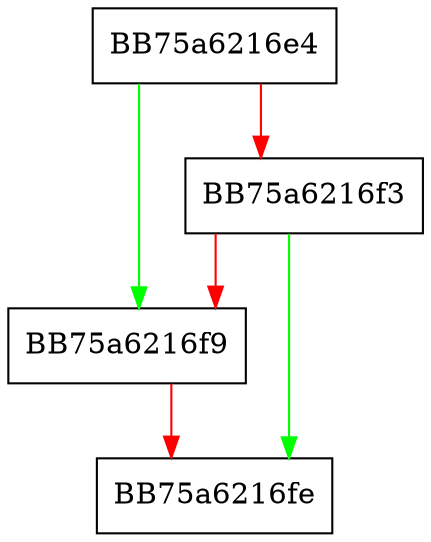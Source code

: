 digraph clear {
  node [shape="box"];
  graph [splines=ortho];
  BB75a6216e4 -> BB75a6216f9 [color="green"];
  BB75a6216e4 -> BB75a6216f3 [color="red"];
  BB75a6216f3 -> BB75a6216fe [color="green"];
  BB75a6216f3 -> BB75a6216f9 [color="red"];
  BB75a6216f9 -> BB75a6216fe [color="red"];
}